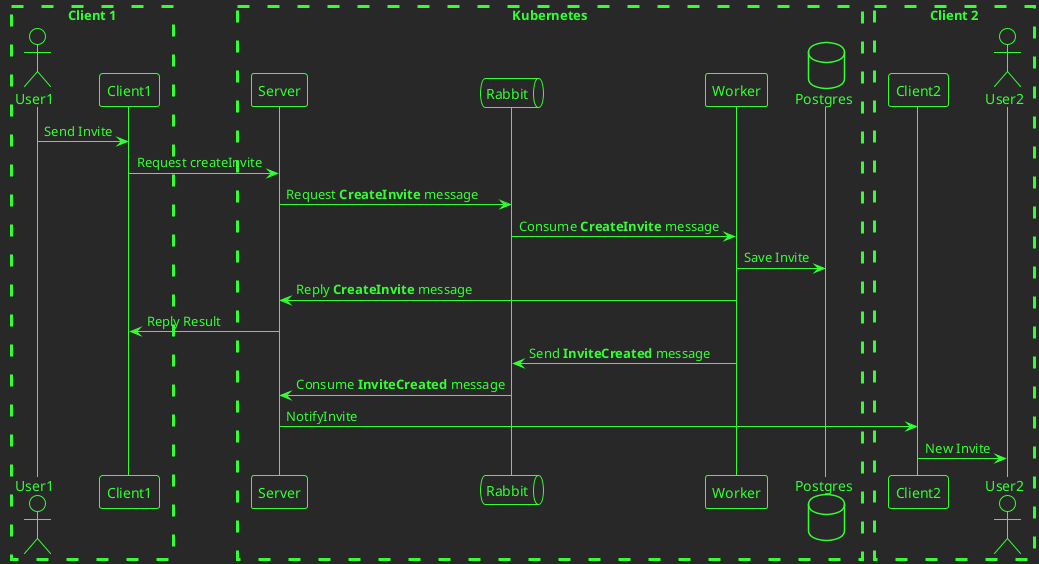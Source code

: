 @startuml send-invite
!theme crt-green

box Client 1
actor User1
participant Client1
end box

box Kubernetes
participant Server
queue Rabbit
participant Worker
database Postgres
end box

box Client 2
participant Client2
actor User2
end box

User1 -> Client1 : Send Invite
Client1 -> Server : Request createInvite
Server -> Rabbit : Request **CreateInvite** message
Rabbit -> Worker : Consume **CreateInvite** message
Worker -> Postgres : Save Invite
Worker -> Server : Reply **CreateInvite** message
Server -> Client1 : Reply Result
Worker -> Rabbit : Send **InviteCreated** message
Rabbit -> Server : Consume **InviteCreated** message
Server -> Client2 : NotifyInvite
Client2 -> User2 : New Invite

@enduml